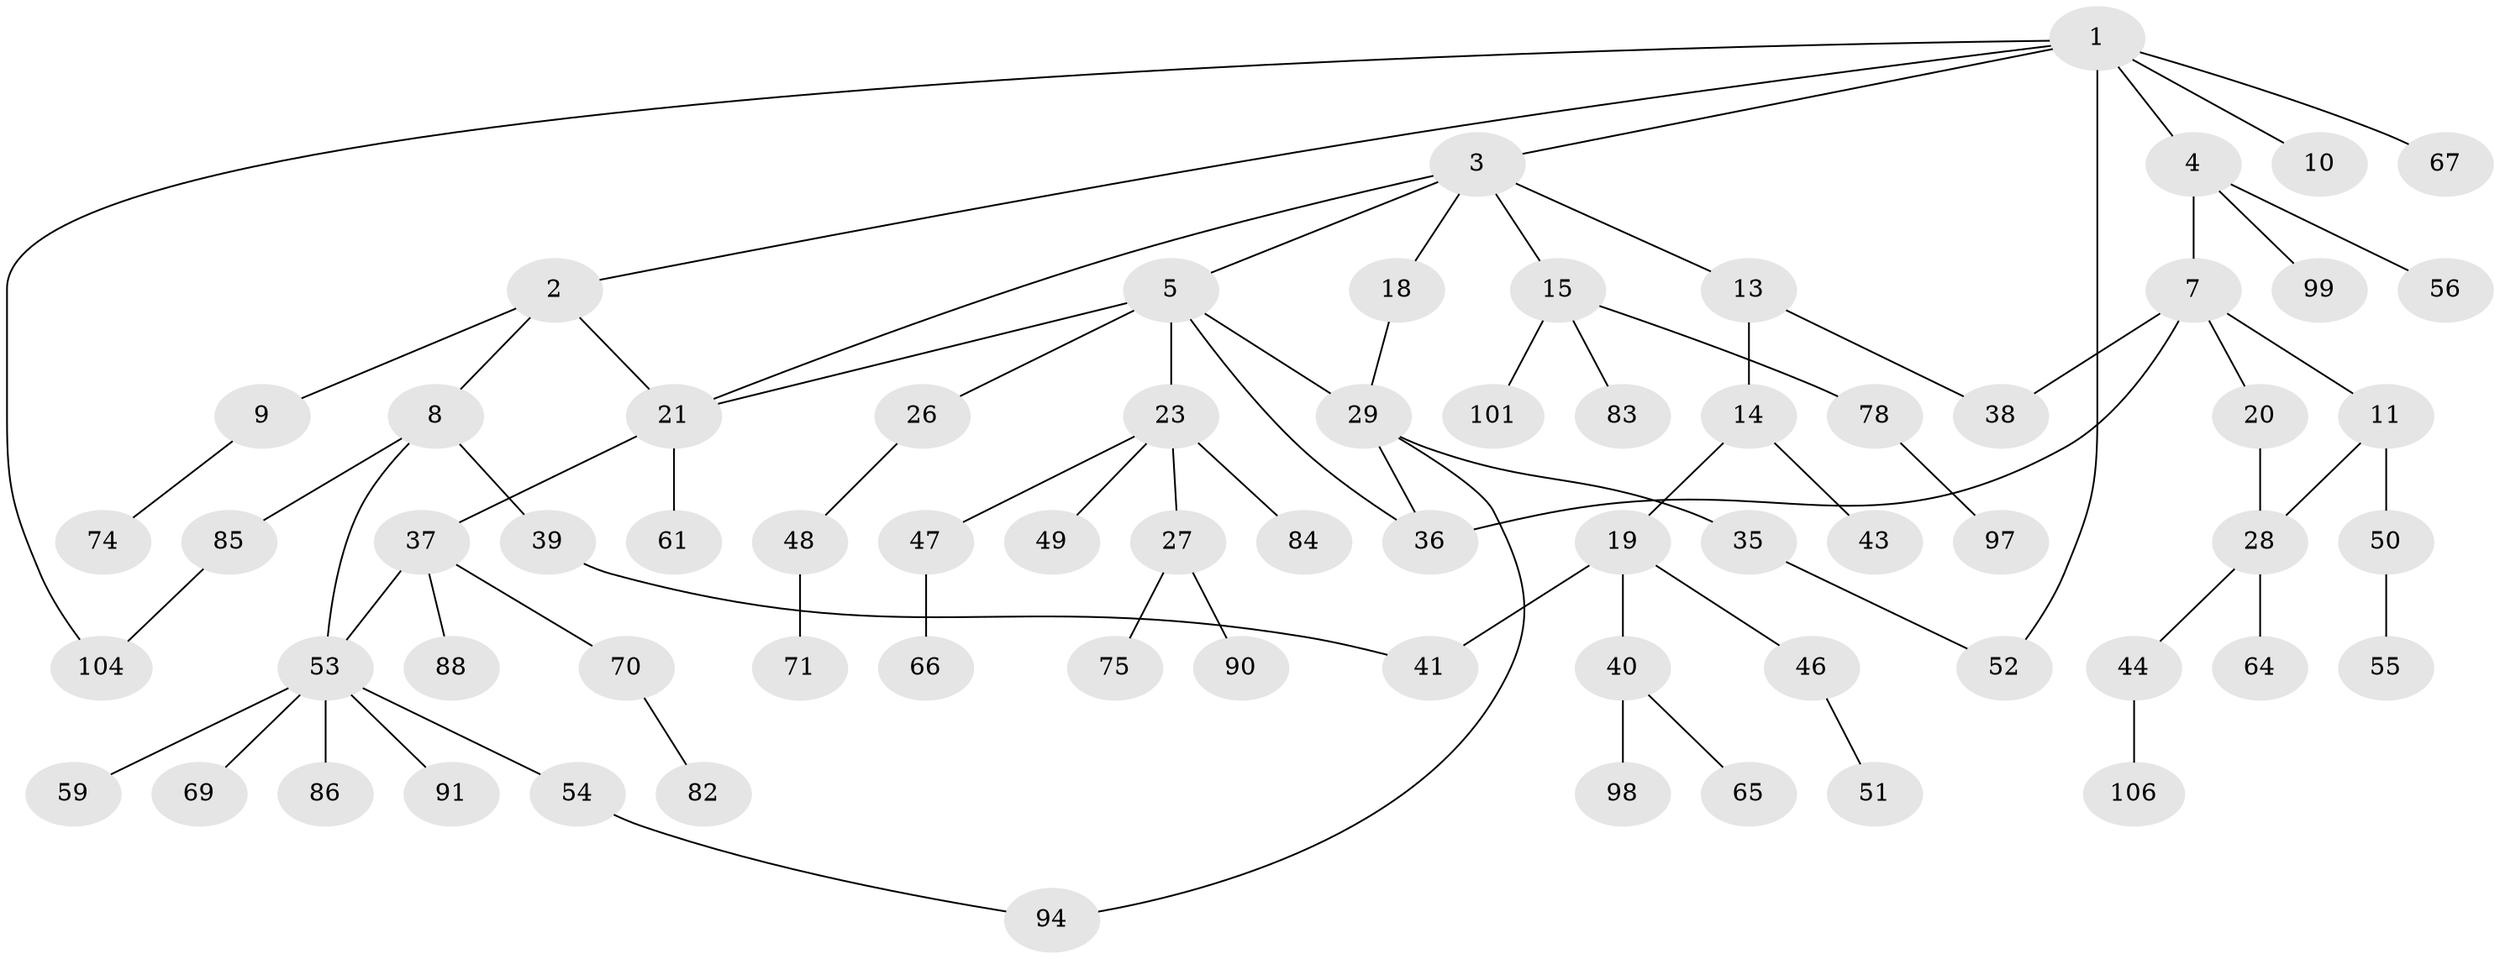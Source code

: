 // Generated by graph-tools (version 1.1) at 2025/51/02/27/25 19:51:37]
// undirected, 69 vertices, 80 edges
graph export_dot {
graph [start="1"]
  node [color=gray90,style=filled];
  1 [super="+12"];
  2;
  3 [super="+32"];
  4 [super="+6"];
  5 [super="+25"];
  7 [super="+22"];
  8 [super="+34"];
  9 [super="+17"];
  10;
  11 [super="+24"];
  13 [super="+58"];
  14;
  15 [super="+16"];
  18 [super="+107"];
  19 [super="+33"];
  20;
  21 [super="+31"];
  23 [super="+42"];
  26 [super="+45"];
  27 [super="+63"];
  28 [super="+30"];
  29 [super="+93"];
  35;
  36 [super="+77"];
  37;
  38 [super="+73"];
  39 [super="+87"];
  40;
  41;
  43 [super="+68"];
  44 [super="+72"];
  46 [super="+95"];
  47 [super="+60"];
  48;
  49;
  50;
  51;
  52;
  53 [super="+57"];
  54 [super="+92"];
  55 [super="+102"];
  56 [super="+80"];
  59 [super="+62"];
  61 [super="+76"];
  64;
  65;
  66 [super="+89"];
  67;
  69 [super="+100"];
  70;
  71 [super="+81"];
  74;
  75;
  78 [super="+79"];
  82;
  83;
  84;
  85 [super="+103"];
  86 [super="+105"];
  88 [super="+96"];
  90;
  91;
  94;
  97;
  98;
  99;
  101;
  104;
  106;
  1 -- 2;
  1 -- 3;
  1 -- 4;
  1 -- 10;
  1 -- 52;
  1 -- 104;
  1 -- 67;
  2 -- 8;
  2 -- 9;
  2 -- 21;
  3 -- 5;
  3 -- 13;
  3 -- 15;
  3 -- 18;
  3 -- 21;
  4 -- 7;
  4 -- 56;
  4 -- 99;
  5 -- 23 [weight=2];
  5 -- 36;
  5 -- 21;
  5 -- 26;
  5 -- 29;
  7 -- 11;
  7 -- 20;
  7 -- 36;
  7 -- 38;
  8 -- 85;
  8 -- 53;
  8 -- 39;
  9 -- 74;
  11 -- 50;
  11 -- 28;
  13 -- 14;
  13 -- 38;
  14 -- 19;
  14 -- 43;
  15 -- 78;
  15 -- 83;
  15 -- 101;
  18 -- 29;
  19 -- 46;
  19 -- 40;
  19 -- 41;
  20 -- 28;
  21 -- 37;
  21 -- 61;
  23 -- 27;
  23 -- 47;
  23 -- 49;
  23 -- 84;
  26 -- 48;
  27 -- 90;
  27 -- 75;
  28 -- 44;
  28 -- 64;
  29 -- 35;
  29 -- 36;
  29 -- 94;
  35 -- 52;
  37 -- 70;
  37 -- 88;
  37 -- 53;
  39 -- 41;
  40 -- 65;
  40 -- 98;
  44 -- 106;
  46 -- 51;
  47 -- 66;
  48 -- 71;
  50 -- 55;
  53 -- 54;
  53 -- 69;
  53 -- 86;
  53 -- 91;
  53 -- 59;
  54 -- 94;
  70 -- 82;
  78 -- 97;
  85 -- 104;
}
